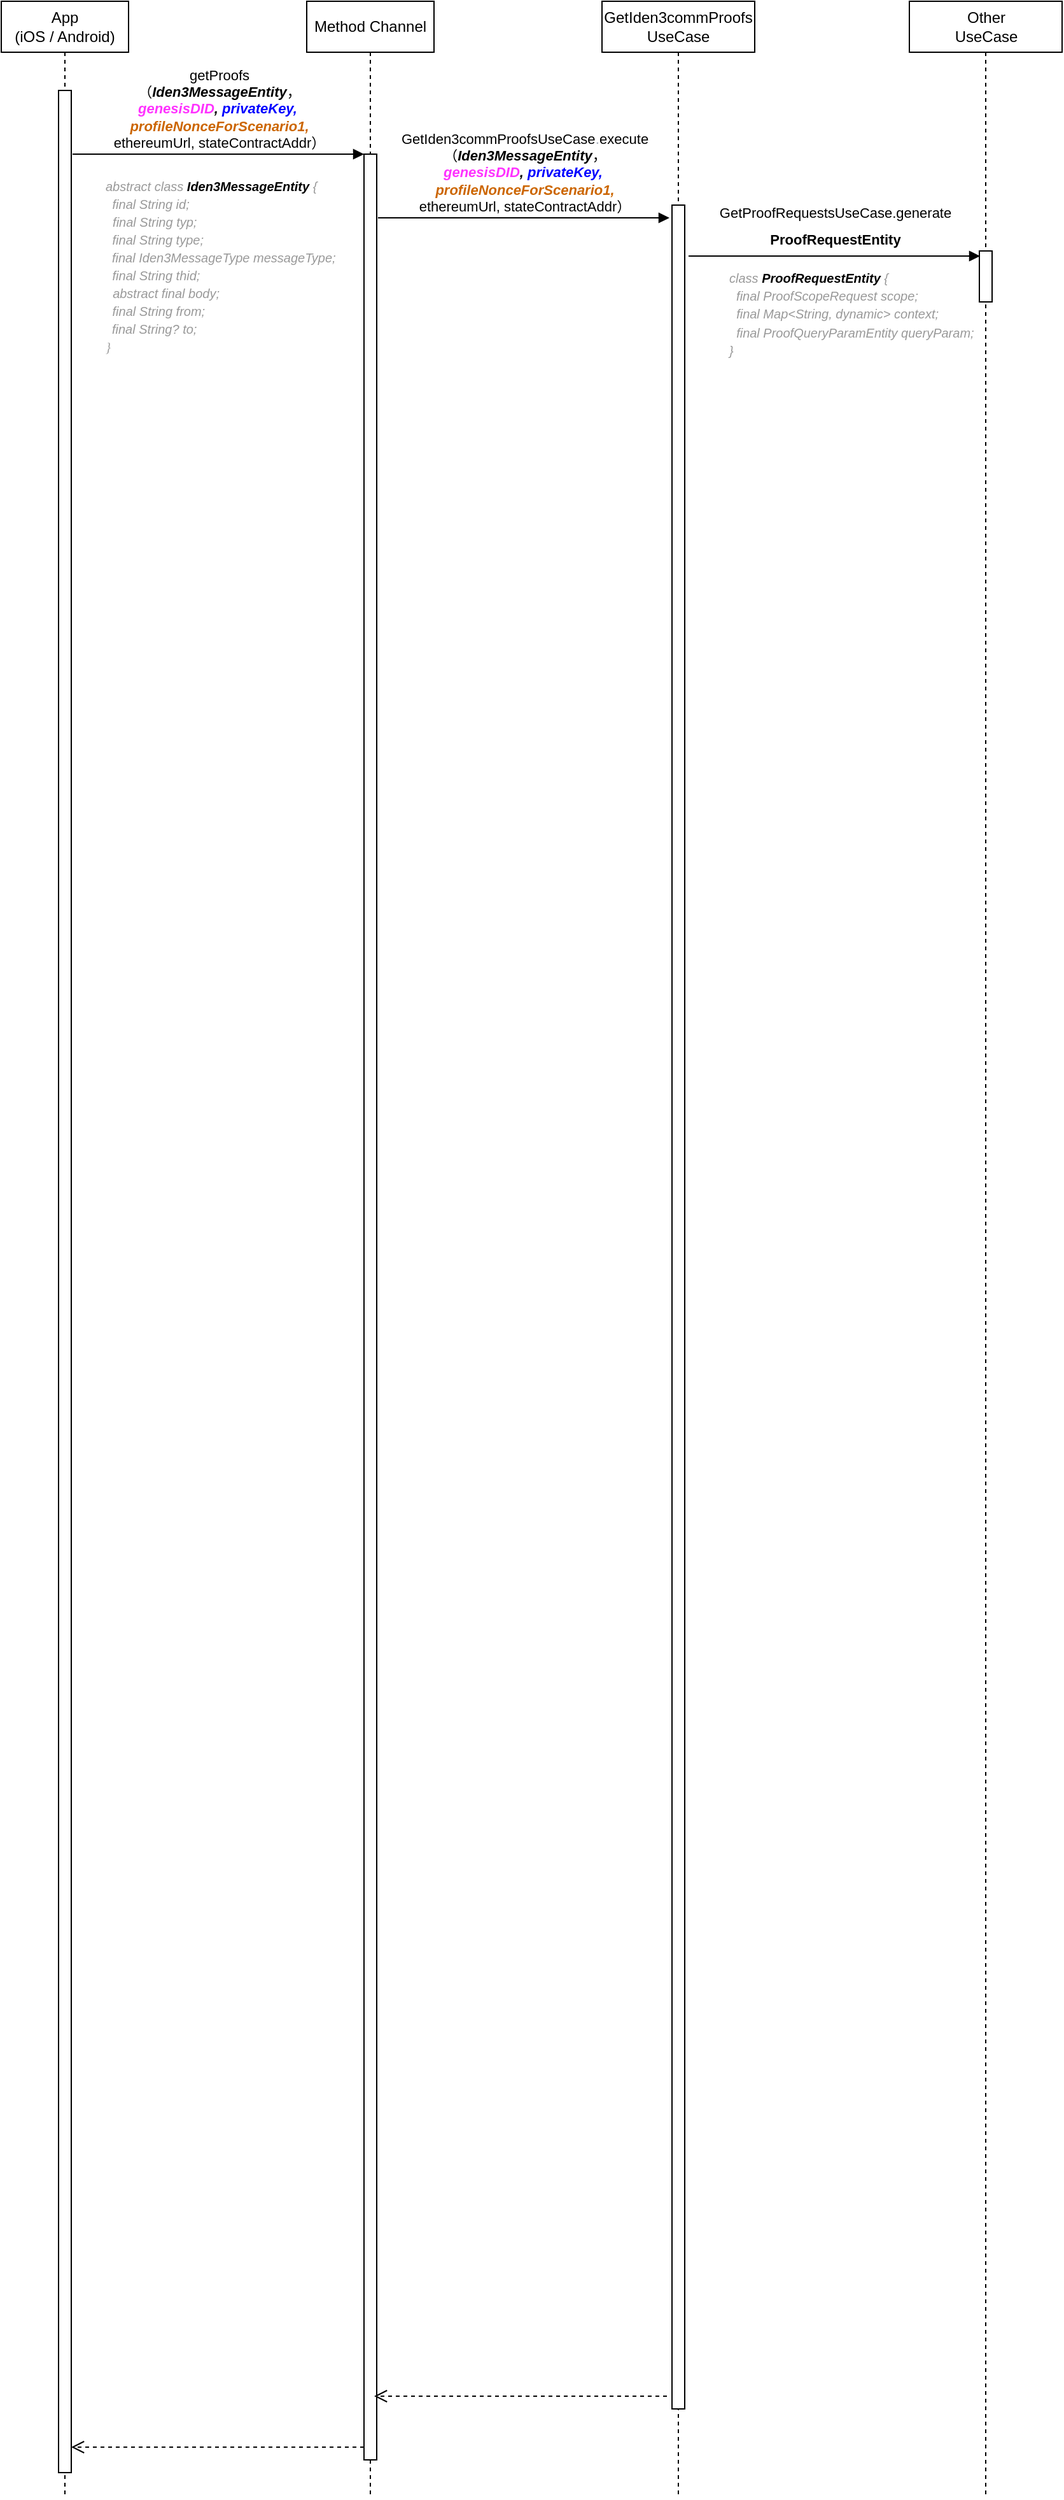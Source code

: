 <mxfile version="22.1.21" type="github">
  <diagram name="第 1 页" id="C8El7X4R0MNUI12ComAL">
    <mxGraphModel dx="1526" dy="873" grid="1" gridSize="10" guides="1" tooltips="1" connect="1" arrows="1" fold="1" page="0" pageScale="1" pageWidth="827" pageHeight="1169" math="0" shadow="0">
      <root>
        <mxCell id="0" />
        <mxCell id="1" parent="0" />
        <mxCell id="TxfDrytHoigwNO3QsFBK-1" value="App&lt;br&gt;(iOS / Android)" style="shape=umlLifeline;perimeter=lifelinePerimeter;whiteSpace=wrap;html=1;container=1;dropTarget=0;collapsible=0;recursiveResize=0;outlineConnect=0;portConstraint=eastwest;newEdgeStyle={&quot;curved&quot;:0,&quot;rounded&quot;:0};" parent="1" vertex="1">
          <mxGeometry x="360" y="120" width="100" height="1960" as="geometry" />
        </mxCell>
        <mxCell id="TxfDrytHoigwNO3QsFBK-7" value="" style="html=1;points=[[0,0,0,0,5],[0,1,0,0,-5],[1,0,0,0,5],[1,1,0,0,-5]];perimeter=orthogonalPerimeter;outlineConnect=0;targetShapes=umlLifeline;portConstraint=eastwest;newEdgeStyle={&quot;curved&quot;:0,&quot;rounded&quot;:0};" parent="TxfDrytHoigwNO3QsFBK-1" vertex="1">
          <mxGeometry x="45" y="70" width="10" height="1870" as="geometry" />
        </mxCell>
        <mxCell id="TxfDrytHoigwNO3QsFBK-3" value="Method Channel" style="shape=umlLifeline;perimeter=lifelinePerimeter;whiteSpace=wrap;html=1;container=1;dropTarget=0;collapsible=0;recursiveResize=0;outlineConnect=0;portConstraint=eastwest;newEdgeStyle={&quot;curved&quot;:0,&quot;rounded&quot;:0};" parent="1" vertex="1">
          <mxGeometry x="600" y="120" width="100" height="1960" as="geometry" />
        </mxCell>
        <mxCell id="TxfDrytHoigwNO3QsFBK-13" value="" style="html=1;points=[[0,0,0,0,5],[0,1,0,0,-5],[1,0,0,0,5],[1,1,0,0,-5]];perimeter=orthogonalPerimeter;outlineConnect=0;targetShapes=umlLifeline;portConstraint=eastwest;newEdgeStyle={&quot;curved&quot;:0,&quot;rounded&quot;:0};" parent="TxfDrytHoigwNO3QsFBK-3" vertex="1">
          <mxGeometry x="45" y="120" width="10" height="1810" as="geometry" />
        </mxCell>
        <mxCell id="TxfDrytHoigwNO3QsFBK-22" value="GetIden3commProofs&lt;br&gt;UseCase" style="shape=umlLifeline;perimeter=lifelinePerimeter;whiteSpace=wrap;html=1;container=1;dropTarget=0;collapsible=0;recursiveResize=0;outlineConnect=0;portConstraint=eastwest;newEdgeStyle={&quot;curved&quot;:0,&quot;rounded&quot;:0};" parent="1" vertex="1">
          <mxGeometry x="832" y="120" width="120" height="1960" as="geometry" />
        </mxCell>
        <mxCell id="kKGWQNoMtcEd__acopYI-4" value="" style="html=1;points=[[0,0,0,0,5],[0,1,0,0,-5],[1,0,0,0,5],[1,1,0,0,-5]];perimeter=orthogonalPerimeter;outlineConnect=0;targetShapes=umlLifeline;portConstraint=eastwest;newEdgeStyle={&quot;curved&quot;:0,&quot;rounded&quot;:0};" parent="TxfDrytHoigwNO3QsFBK-22" vertex="1">
          <mxGeometry x="55" y="160" width="10" height="1730" as="geometry" />
        </mxCell>
        <mxCell id="kKGWQNoMtcEd__acopYI-1" value="getProofs&lt;br&gt;（&lt;b&gt;&lt;i&gt;Iden3MessageEntity&lt;/i&gt;&lt;/b&gt;，&lt;br&gt;&lt;b style=&quot;border-color: var(--border-color);&quot;&gt;&lt;i style=&quot;border-color: var(--border-color);&quot;&gt;&lt;font style=&quot;border-color: var(--border-color);&quot; color=&quot;#ff33ff&quot;&gt;genesisDID&lt;/font&gt;,&amp;nbsp;&lt;i style=&quot;border-color: var(--border-color);&quot;&gt;&lt;font style=&quot;border-color: var(--border-color);&quot; color=&quot;#0000ff&quot;&gt;privateKey,&amp;nbsp;&lt;br style=&quot;border-color: var(--border-color);&quot;&gt;&lt;/font&gt;&lt;font style=&quot;border-color: var(--border-color);&quot; color=&quot;#cc6600&quot;&gt;profileNonceForScenario1,&lt;br&gt;&lt;/font&gt;&lt;/i&gt;&lt;/i&gt;&lt;/b&gt;ethereumUrl, stateContractAddr）" style="html=1;verticalAlign=bottom;endArrow=block;curved=0;rounded=0;sourcePerimeterSpacing=0;entryX=0;entryY=0;entryDx=0;entryDy=5;entryPerimeter=0;" parent="1" edge="1">
          <mxGeometry relative="1" as="geometry">
            <mxPoint x="416" y="240" as="sourcePoint" />
            <mxPoint x="645" y="240" as="targetPoint" />
          </mxGeometry>
        </mxCell>
        <mxCell id="kKGWQNoMtcEd__acopYI-2" value="&lt;i style=&quot;background-color: rgb(255, 255, 255);&quot;&gt;&lt;span style=&quot;font-size: 10px;&quot;&gt;&lt;font style=&quot;&quot; color=&quot;#999999&quot;&gt;abstract class &lt;/font&gt;&lt;b style=&quot;&quot;&gt;Iden3MessageEntity&lt;/b&gt;&lt;font style=&quot;&quot; color=&quot;#999999&quot;&gt; {&lt;/font&gt;&lt;/span&gt;&lt;br&gt;&lt;/i&gt;&lt;div style=&quot;line-height: 140%; font-size: 10px;&quot;&gt;&lt;div style=&quot;line-height: 140%;&quot;&gt;  &lt;font color=&quot;#999999&quot; style=&quot;font-size: 10px;&quot;&gt;&lt;i style=&quot;background-color: rgb(255, 255, 255);&quot;&gt;&lt;font style=&quot;font-family: gbLCjAvpehOjc9brSCwv; font-size: 10px;&quot;&gt;&amp;nbsp;&lt;/font&gt;&lt;font style=&quot;font-size: 10px;&quot;&gt; final String id;&lt;/font&gt;&lt;/i&gt;&lt;/font&gt;&lt;/div&gt;&lt;div style=&quot;line-height: 140%;&quot;&gt;  &lt;font color=&quot;#999999&quot; style=&quot;font-size: 10px;&quot; face=&quot;Helvetica&quot;&gt;&lt;i style=&quot;background-color: rgb(255, 255, 255);&quot;&gt;&lt;font style=&quot;font-size: 10px;&quot;&gt;&amp;nbsp;&lt;/font&gt;&lt;font style=&quot;font-size: 10px;&quot;&gt; final String typ;&lt;/font&gt;&lt;/i&gt;&lt;/font&gt;&lt;/div&gt;&lt;div style=&quot;line-height: 140%;&quot;&gt;  &lt;font color=&quot;#999999&quot; style=&quot;font-size: 10px;&quot;&gt;&lt;i style=&quot;background-color: rgb(255, 255, 255);&quot;&gt;&lt;font style=&quot;font-size: 10px;&quot;&gt;&lt;font style=&quot;font-size: 10px;&quot; face=&quot;gbLCjAvpehOjc9brSCwv&quot;&gt;&amp;nbsp;&lt;/font&gt;&lt;font style=&quot;font-size: 10px;&quot; face=&quot;Helvetica&quot;&gt; &lt;/font&gt;&lt;/font&gt;&lt;font face=&quot;Helvetica&quot; style=&quot;font-size: 10px;&quot;&gt;final String type;&lt;/font&gt;&lt;/i&gt;&lt;/font&gt;&lt;/div&gt;&lt;div style=&quot;line-height: 140%;&quot;&gt;  &lt;font color=&quot;#999999&quot; style=&quot;font-size: 10px;&quot;&gt;&lt;i style=&quot;background-color: rgb(255, 255, 255);&quot;&gt;&lt;font style=&quot;font-family: gbLCjAvpehOjc9brSCwv; font-size: 10px;&quot;&gt;&amp;nbsp; &lt;/font&gt;&lt;font style=&quot;font-size: 10px;&quot;&gt;final Iden3MessageType messageType;&lt;/font&gt;&lt;/i&gt;&lt;/font&gt;&lt;/div&gt;&lt;div style=&quot;line-height: 140%;&quot;&gt;  &lt;font color=&quot;#999999&quot; style=&quot;font-size: 10px;&quot;&gt;&lt;i style=&quot;background-color: rgb(255, 255, 255);&quot;&gt;&lt;font style=&quot;font-family: gbLCjAvpehOjc9brSCwv; font-size: 10px;&quot;&gt;&amp;nbsp;&lt;/font&gt;&lt;font style=&quot;font-size: 10px;&quot;&gt; &lt;font style=&quot;font-size: 10px;&quot; face=&quot;Helvetica&quot;&gt;final String thid;&lt;/font&gt;&lt;/font&gt;&lt;/i&gt;&lt;/font&gt;&lt;/div&gt;&lt;div style=&quot;line-height: 140%;&quot;&gt;  &lt;font color=&quot;#999999&quot; style=&quot;font-size: 10px;&quot;&gt;&lt;i style=&quot;background-color: rgb(255, 255, 255);&quot;&gt;&lt;font style=&quot;font-family: Helvetica; font-size: 10px;&quot;&gt;&amp;nbsp; &lt;/font&gt;&lt;font face=&quot;Helvetica&quot; style=&quot;font-size: 10px;&quot;&gt;abstract final body;&lt;/font&gt;&lt;/i&gt;&lt;/font&gt;&lt;/div&gt;&lt;div style=&quot;line-height: 140%;&quot;&gt;  &lt;font color=&quot;#999999&quot; style=&quot;font-size: 10px;&quot;&gt;&lt;i style=&quot;background-color: rgb(255, 255, 255);&quot;&gt;&lt;font face=&quot;gbLCjAvpehOjc9brSCwv&quot; style=&quot;font-size: 10px;&quot;&gt;&amp;nbsp;&lt;/font&gt;&lt;font face=&quot;Helvetica&quot; style=&quot;font-size: 10px;&quot;&gt; &lt;/font&gt;&lt;font face=&quot;Helvetica&quot; style=&quot;font-size: 10px;&quot;&gt;final String from;&lt;/font&gt;&lt;/i&gt;&lt;/font&gt;&lt;/div&gt;&lt;div style=&quot;line-height: 140%;&quot;&gt;  &lt;font color=&quot;#999999&quot; style=&quot;font-size: 10px;&quot;&gt;&lt;i style=&quot;background-color: rgb(255, 255, 255);&quot;&gt;&lt;font face=&quot;gbLCjAvpehOjc9brSCwv&quot; style=&quot;font-size: 10px;&quot;&gt;&amp;nbsp; &lt;/font&gt;&lt;font face=&quot;Helvetica&quot; style=&quot;font-size: 10px;&quot;&gt;final String? to;&lt;/font&gt;&lt;/i&gt;&lt;/font&gt;&lt;/div&gt;&lt;div style=&quot;line-height: 140%;&quot;&gt;&lt;font color=&quot;#999999&quot; face=&quot;gbLCjAvpehOjc9brSCwv&quot; style=&quot;font-size: 10px;&quot;&gt;&lt;i style=&quot;background-color: rgb(255, 255, 255);&quot;&gt;}&lt;/i&gt;&lt;/font&gt;&lt;/div&gt;&lt;div style=&quot;line-height: 140%;&quot;&gt;&lt;br&gt;&lt;/div&gt;&lt;/div&gt;" style="text;html=1;align=left;verticalAlign=middle;resizable=0;points=[];autosize=1;strokeColor=none;fillColor=none;" parent="1" vertex="1">
          <mxGeometry x="440" y="250" width="200" height="170" as="geometry" />
        </mxCell>
        <mxCell id="kKGWQNoMtcEd__acopYI-3" value="&lt;div style=&quot;line-height: 120%;&quot;&gt;GetIden3commProofsUseCase&lt;font face=&quot;Helvetica&quot; style=&quot;background-color: rgb(255, 255, 255);&quot;&gt;&lt;font style=&quot;font-size: 12px;&quot; color=&quot;#abb2bf&quot;&gt;.&lt;/font&gt;&lt;font style=&quot;font-size: 11px;&quot;&gt;execute&lt;/font&gt;&lt;/font&gt;&lt;/div&gt;&lt;div style=&quot;line-height: 120%;&quot;&gt;（&lt;b style=&quot;border-color: var(--border-color);&quot;&gt;&lt;i style=&quot;border-color: var(--border-color);&quot;&gt;Iden3MessageEntity&lt;/i&gt;&lt;/b&gt;，&lt;br style=&quot;border-color: var(--border-color);&quot;&gt;&lt;b style=&quot;border-color: var(--border-color);&quot;&gt;&lt;i style=&quot;border-color: var(--border-color);&quot;&gt;&lt;font style=&quot;border-color: var(--border-color);&quot; color=&quot;#ff33ff&quot;&gt;genesisDID&lt;/font&gt;,&amp;nbsp;&lt;i style=&quot;border-color: var(--border-color);&quot;&gt;&lt;font style=&quot;border-color: var(--border-color);&quot; color=&quot;#0000ff&quot;&gt;privateKey,&amp;nbsp;&lt;br style=&quot;border-color: var(--border-color);&quot;&gt;&lt;/font&gt;&lt;font style=&quot;border-color: var(--border-color);&quot; color=&quot;#cc6600&quot;&gt;profileNonceForScenario1,&lt;br style=&quot;border-color: var(--border-color);&quot;&gt;&lt;/font&gt;&lt;/i&gt;&lt;/i&gt;&lt;/b&gt;ethereumUrl, stateContractAddr）&lt;/div&gt;" style="html=1;verticalAlign=bottom;endArrow=block;curved=0;rounded=0;sourcePerimeterSpacing=0;entryX=0;entryY=0;entryDx=0;entryDy=5;entryPerimeter=0;" parent="1" edge="1">
          <mxGeometry relative="1" as="geometry">
            <mxPoint x="656" y="290" as="sourcePoint" />
            <mxPoint x="885" y="290" as="targetPoint" />
          </mxGeometry>
        </mxCell>
        <mxCell id="kKGWQNoMtcEd__acopYI-5" value="&lt;div style=&quot;line-height: 120%;&quot;&gt;&lt;div style=&quot;line-height: 21px;&quot;&gt;&lt;div style=&quot;line-height: 21px;&quot;&gt;&lt;span style=&quot;background-color: rgb(255, 255, 255);&quot;&gt;&lt;font face=&quot;Helvetica&quot; style=&quot;font-size: 11px;&quot;&gt;GetProofRequestsUseCase.generate&lt;/font&gt;&lt;/span&gt;&lt;/div&gt;&lt;div style=&quot;line-height: 21px;&quot;&gt;&lt;div style=&quot;line-height: 21px;&quot;&gt;&lt;span style=&quot;background-color: rgb(255, 255, 255);&quot;&gt;&lt;font face=&quot;Helvetica&quot; style=&quot;font-size: 11px;&quot;&gt;&lt;b&gt;ProofRequestEntity&lt;/b&gt;&lt;/font&gt;&lt;/span&gt;&lt;/div&gt;&lt;/div&gt;&lt;/div&gt;&lt;/div&gt;&lt;div style=&quot;line-height: 21px;&quot;&gt;&lt;/div&gt;" style="html=1;verticalAlign=bottom;endArrow=block;curved=0;rounded=0;sourcePerimeterSpacing=0;entryX=0;entryY=0;entryDx=0;entryDy=5;entryPerimeter=0;" parent="1" edge="1">
          <mxGeometry relative="1" as="geometry">
            <mxPoint x="900" y="320" as="sourcePoint" />
            <mxPoint x="1129" y="320" as="targetPoint" />
          </mxGeometry>
        </mxCell>
        <mxCell id="kKGWQNoMtcEd__acopYI-6" value="Other&lt;br&gt;UseCase" style="shape=umlLifeline;perimeter=lifelinePerimeter;whiteSpace=wrap;html=1;container=1;dropTarget=0;collapsible=0;recursiveResize=0;outlineConnect=0;portConstraint=eastwest;newEdgeStyle={&quot;curved&quot;:0,&quot;rounded&quot;:0};" parent="1" vertex="1">
          <mxGeometry x="1073.5" y="120" width="120" height="1960" as="geometry" />
        </mxCell>
        <mxCell id="kKGWQNoMtcEd__acopYI-19" value="" style="html=1;points=[[0,0,0,0,5],[0,1,0,0,-5],[1,0,0,0,5],[1,1,0,0,-5]];perimeter=orthogonalPerimeter;outlineConnect=0;targetShapes=umlLifeline;portConstraint=eastwest;newEdgeStyle={&quot;curved&quot;:0,&quot;rounded&quot;:0};" parent="kKGWQNoMtcEd__acopYI-6" vertex="1">
          <mxGeometry x="55" y="196" width="10" height="40" as="geometry" />
        </mxCell>
        <mxCell id="kKGWQNoMtcEd__acopYI-20" value="&lt;font style=&quot;font-size: 10px;&quot;&gt;&lt;i style=&quot;&quot;&gt;&lt;font color=&quot;#999999&quot;&gt;class &lt;/font&gt;&lt;b style=&quot;&quot;&gt;ProofRequestEntity&lt;/b&gt;&lt;font color=&quot;#999999&quot;&gt; {&lt;/font&gt;&lt;br&gt;&lt;font color=&quot;#999999&quot;&gt;&amp;nbsp; final ProofScopeRequest scope;&lt;/font&gt;&lt;br&gt;&lt;span style=&quot;color: rgb(153, 153, 153);&quot; class=&quot;Apple-converted-space&quot;&gt;&amp;nbsp; &lt;/span&gt;&lt;font color=&quot;#999999&quot;&gt;final Map&amp;lt;String, dynamic&amp;gt; context;&lt;/font&gt;&lt;br&gt;&lt;span style=&quot;color: rgb(153, 153, 153);&quot; class=&quot;Apple-converted-space&quot;&gt;&amp;nbsp; &lt;/span&gt;&lt;font color=&quot;#999999&quot;&gt;final ProofQueryParamEntity queryParam;&lt;/font&gt;&lt;br&gt;&lt;font color=&quot;#999999&quot;&gt;}&lt;/font&gt;&lt;/i&gt;&lt;/font&gt;" style="text;html=1;align=left;verticalAlign=middle;resizable=0;points=[];autosize=1;strokeColor=none;fillColor=none;" parent="1" vertex="1">
          <mxGeometry x="930" y="320" width="220" height="90" as="geometry" />
        </mxCell>
        <mxCell id="kKGWQNoMtcEd__acopYI-56" value="&lt;div style=&quot;line-height: 21px;&quot;&gt;&lt;br&gt;&lt;/div&gt;" style="html=1;verticalAlign=bottom;endArrow=open;dashed=1;endSize=8;curved=0;rounded=0;" parent="1" edge="1">
          <mxGeometry relative="1" as="geometry">
            <mxPoint x="883" y="2000" as="sourcePoint" />
            <mxPoint x="653" y="2000" as="targetPoint" />
          </mxGeometry>
        </mxCell>
        <mxCell id="kKGWQNoMtcEd__acopYI-57" value="&lt;div style=&quot;line-height: 21px;&quot;&gt;&lt;br&gt;&lt;/div&gt;" style="html=1;verticalAlign=bottom;endArrow=open;dashed=1;endSize=8;curved=0;rounded=0;" parent="1" edge="1">
          <mxGeometry relative="1" as="geometry">
            <mxPoint x="645" y="2040" as="sourcePoint" />
            <mxPoint x="415" y="2040" as="targetPoint" />
          </mxGeometry>
        </mxCell>
      </root>
    </mxGraphModel>
  </diagram>
</mxfile>
